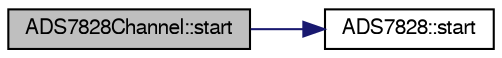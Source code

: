 digraph "ADS7828Channel::start"
{
  edge [fontname="FreeSans",fontsize="10",labelfontname="FreeSans",labelfontsize="10"];
  node [fontname="FreeSans",fontsize="10",shape=record];
  rankdir="LR";
  Node1 [label="ADS7828Channel::start",height=0.2,width=0.4,color="black", fillcolor="grey75", style="filled" fontcolor="black"];
  Node1 -> Node2 [color="midnightblue",fontsize="10",style="solid",fontname="FreeSans"];
  Node2 [label="ADS7828::start",height=0.2,width=0.4,color="black", fillcolor="white", style="filled",URL="$class_a_d_s7828.html#abfffd6e7cc6f187a364254813dd25502",tooltip="Initiate communication with device."];
}
